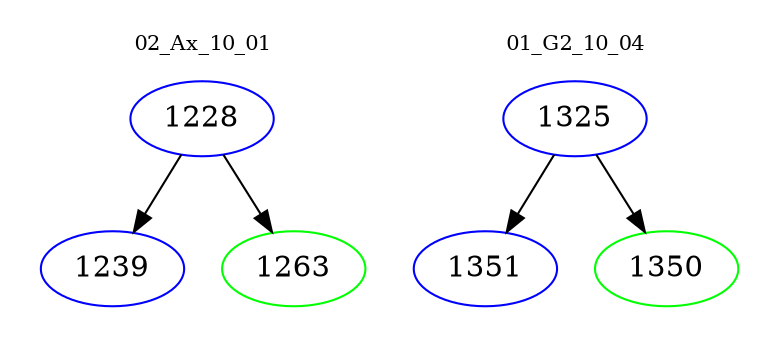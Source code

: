 digraph{
subgraph cluster_0 {
color = white
label = "02_Ax_10_01";
fontsize=10;
T0_1228 [label="1228", color="blue"]
T0_1228 -> T0_1239 [color="black"]
T0_1239 [label="1239", color="blue"]
T0_1228 -> T0_1263 [color="black"]
T0_1263 [label="1263", color="green"]
}
subgraph cluster_1 {
color = white
label = "01_G2_10_04";
fontsize=10;
T1_1325 [label="1325", color="blue"]
T1_1325 -> T1_1351 [color="black"]
T1_1351 [label="1351", color="blue"]
T1_1325 -> T1_1350 [color="black"]
T1_1350 [label="1350", color="green"]
}
}
